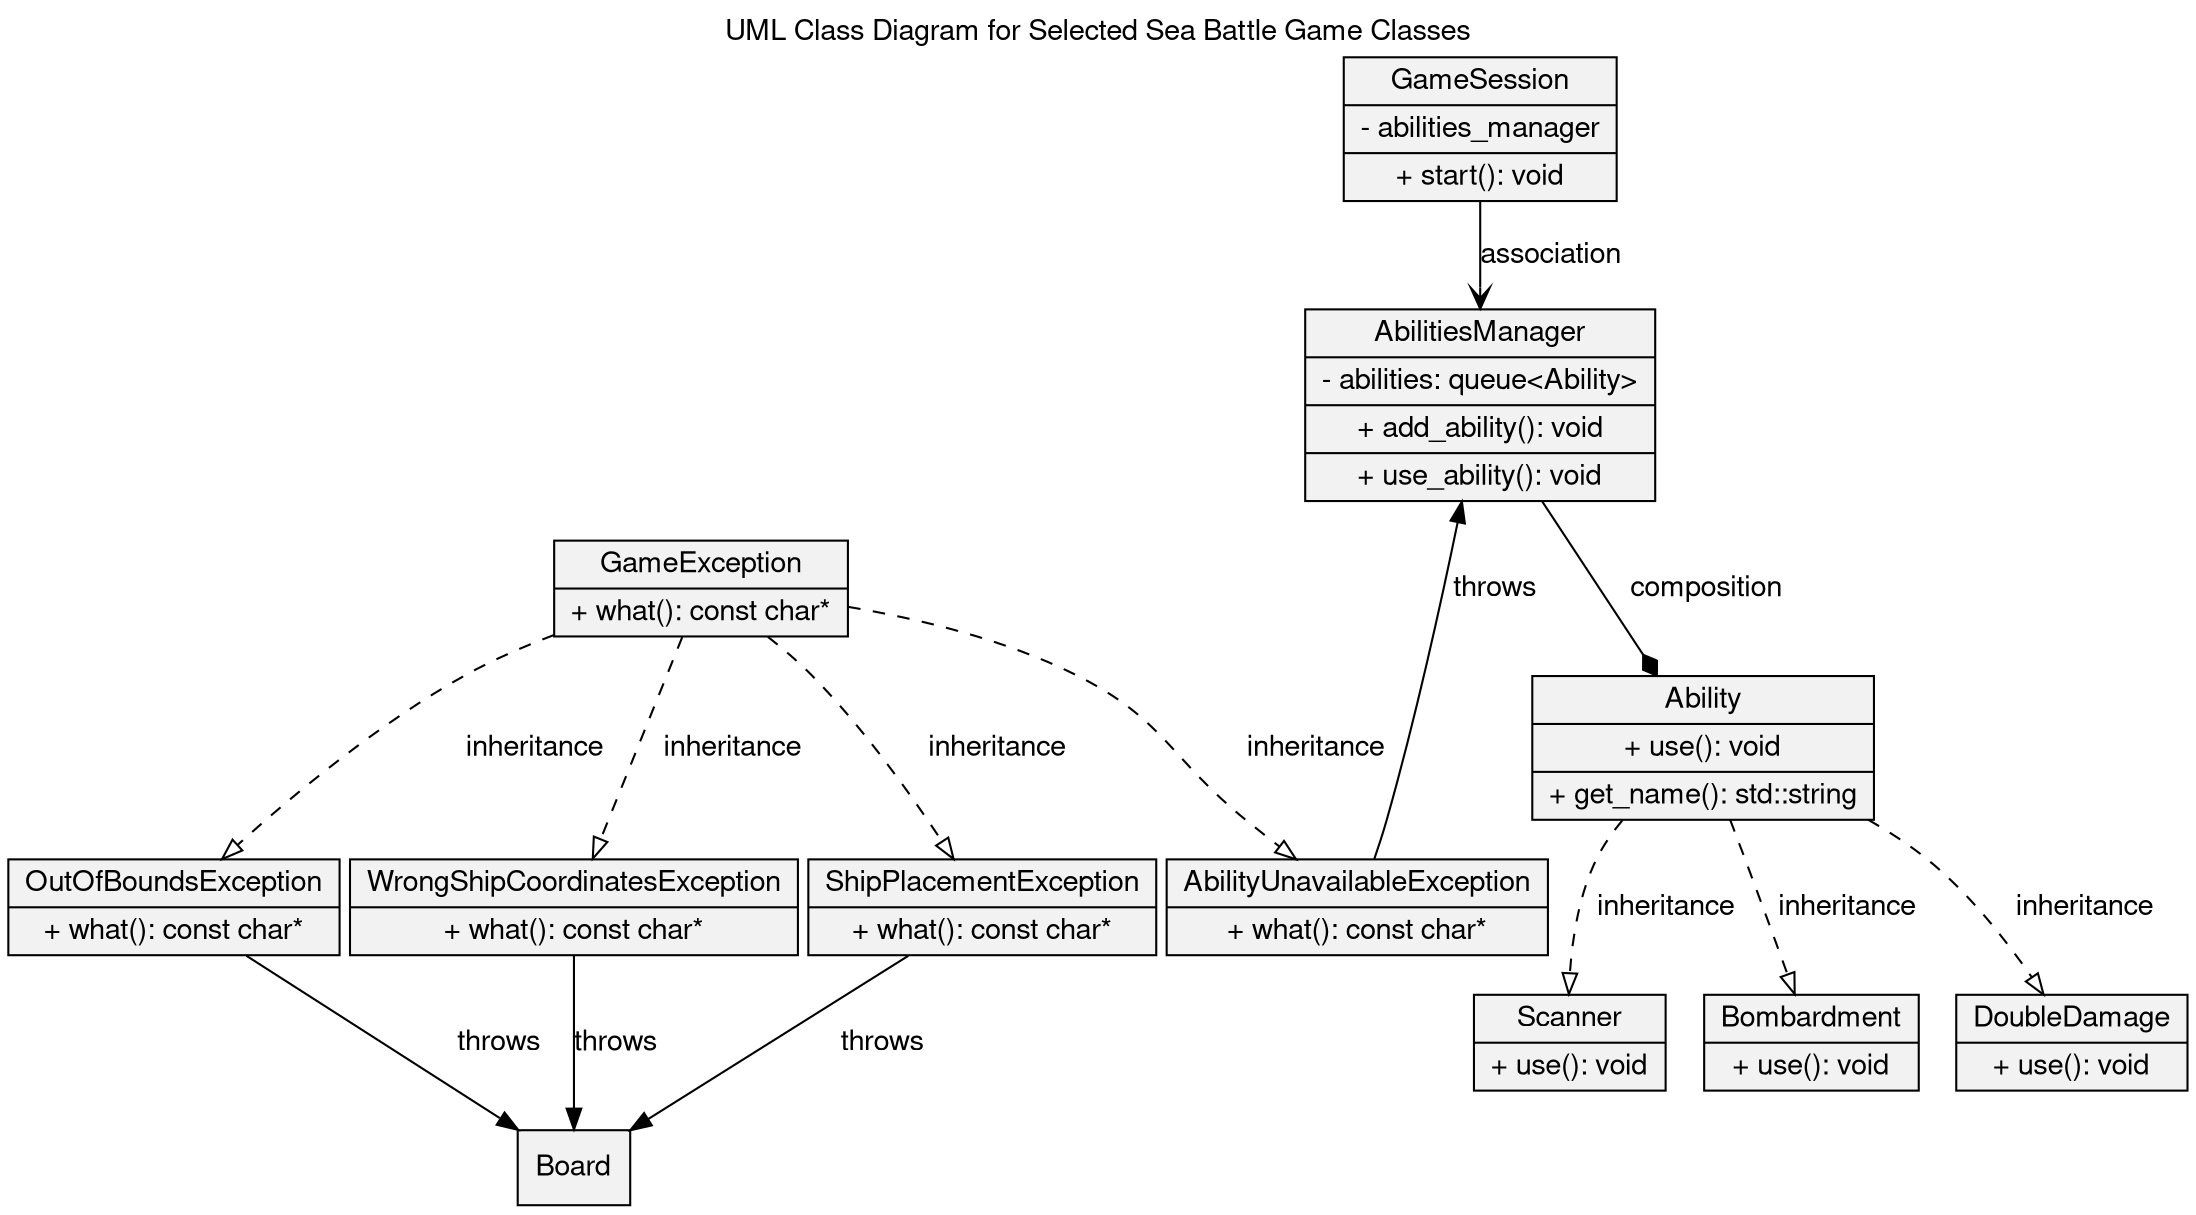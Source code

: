 digraph UML_Class_diagram {
    graph [
    label="UML Class Diagram for Selected Sea Battle Game Classes"
    labelloc="t"
    fontname="Helvetica,Arial,sans-serif"
    rankdir=UD
    ]
    node [
    fontname="Helvetica,Arial,sans-serif"
    shape=record
    style=filled
    fillcolor=gray95
    ]
    edge [fontname="Helvetica,Arial,sans-serif"]

    Ability [label="{Ability | + use(): void | + get_name(): std::string}"]
    DoubleDamage [label="{DoubleDamage | + use(): void}"]
    Scanner [label="{Scanner | + use(): void}"]
    Bombardment [label="{Bombardment | + use(): void}"]

    AbilitiesManager [label="{AbilitiesManager | - abilities: queue\<Ability\> | + add_ability(): void | + use_ability(): void}"]

    GameException [label="{GameException | + what(): const char*}"]
    AbilityUnavailableException [label="{AbilityUnavailableException | + what(): const char*}"]
    ShipPlacementException [label="{ShipPlacementException | + what(): const char*}"]
    OutOfBoundsException [label="{OutOfBoundsException | + what(): const char*}"]
    WrongShipCoordinatesException [label="{WrongShipCoordinatesException | + what(): const char*}"]

    GameSession [label="{GameSession | - abilities_manager | + start(): void}"]

    {rank = sink; Board; }

    Ability -> DoubleDamage [label="inheritance" arrowhead=onormal style=dashed]
    Ability -> Scanner [label="inheritance" arrowhead=onormal style=dashed]
    Ability -> Bombardment [label="inheritance" arrowhead=onormal style=dashed]

    AbilitiesManager -> Ability [label="composition" arrowhead=diamond]

    GameException -> AbilityUnavailableException [label="inheritance" arrowhead=onormal style=dashed]
    GameException -> ShipPlacementException [label="inheritance" arrowhead=onormal style=dashed]
    GameException -> OutOfBoundsException [label="inheritance" arrowhead=onormal style=dashed]
    GameException -> WrongShipCoordinatesException [label="inheritance" arrowhead=onormal style=dashed]

    GameSession -> AbilitiesManager [label="association" arrowhead=open]
    AbilitiesManager -> AbilityUnavailableException [label="throws" dir=back arrowtail=normal]
    Board -> ShipPlacementException [label="throws" dir=back arrowtail=normal]
    Board -> OutOfBoundsException [label="throws" dir=back arrowtail=normal]
    Board -> WrongShipCoordinatesException [label="throws" dir=back arrowtail=normal]
}

